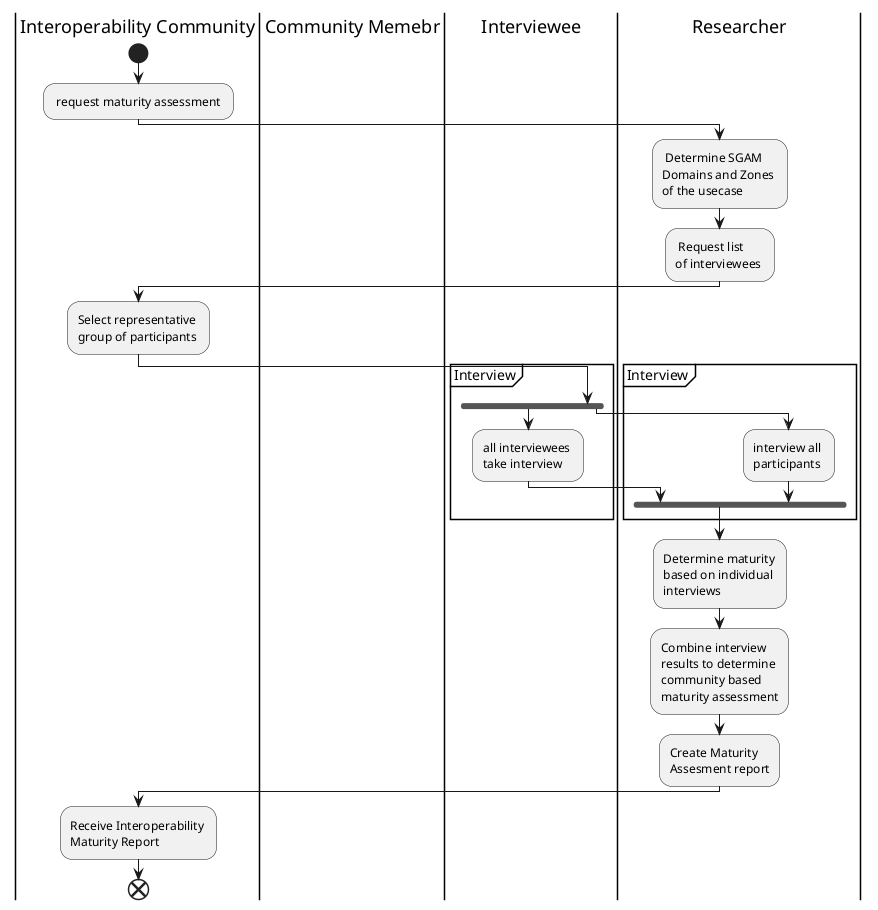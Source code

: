 @startuml Assess Maturity Process


|Interoperability Community|
|Community Memebr|
|Interviewee|
|Researcher|
|Interoperability Community|
start
: request maturity assessment ; 

|Researcher|

: Determine SGAM \nDomains and Zones \nof the usecase ;
: Request list \nof interviewees ;

|Interoperability Community|
:Select representative \ngroup of participants; 

group Interview 
    |Interviewee|
    fork
    :all interviewees \ntake interview;
    fork again
    |Researcher|
    :interview all \nparticipants;
    end fork

end group 

:Determine maturity\nbased on individual \ninterviews;
:Combine interview \nresults to determine \ncommunity based \nmaturity assessment;
:Create Maturity\nAssesment report;

|Interoperability Community|
:Receive Interoperability \nMaturity Report;


end
@enduml